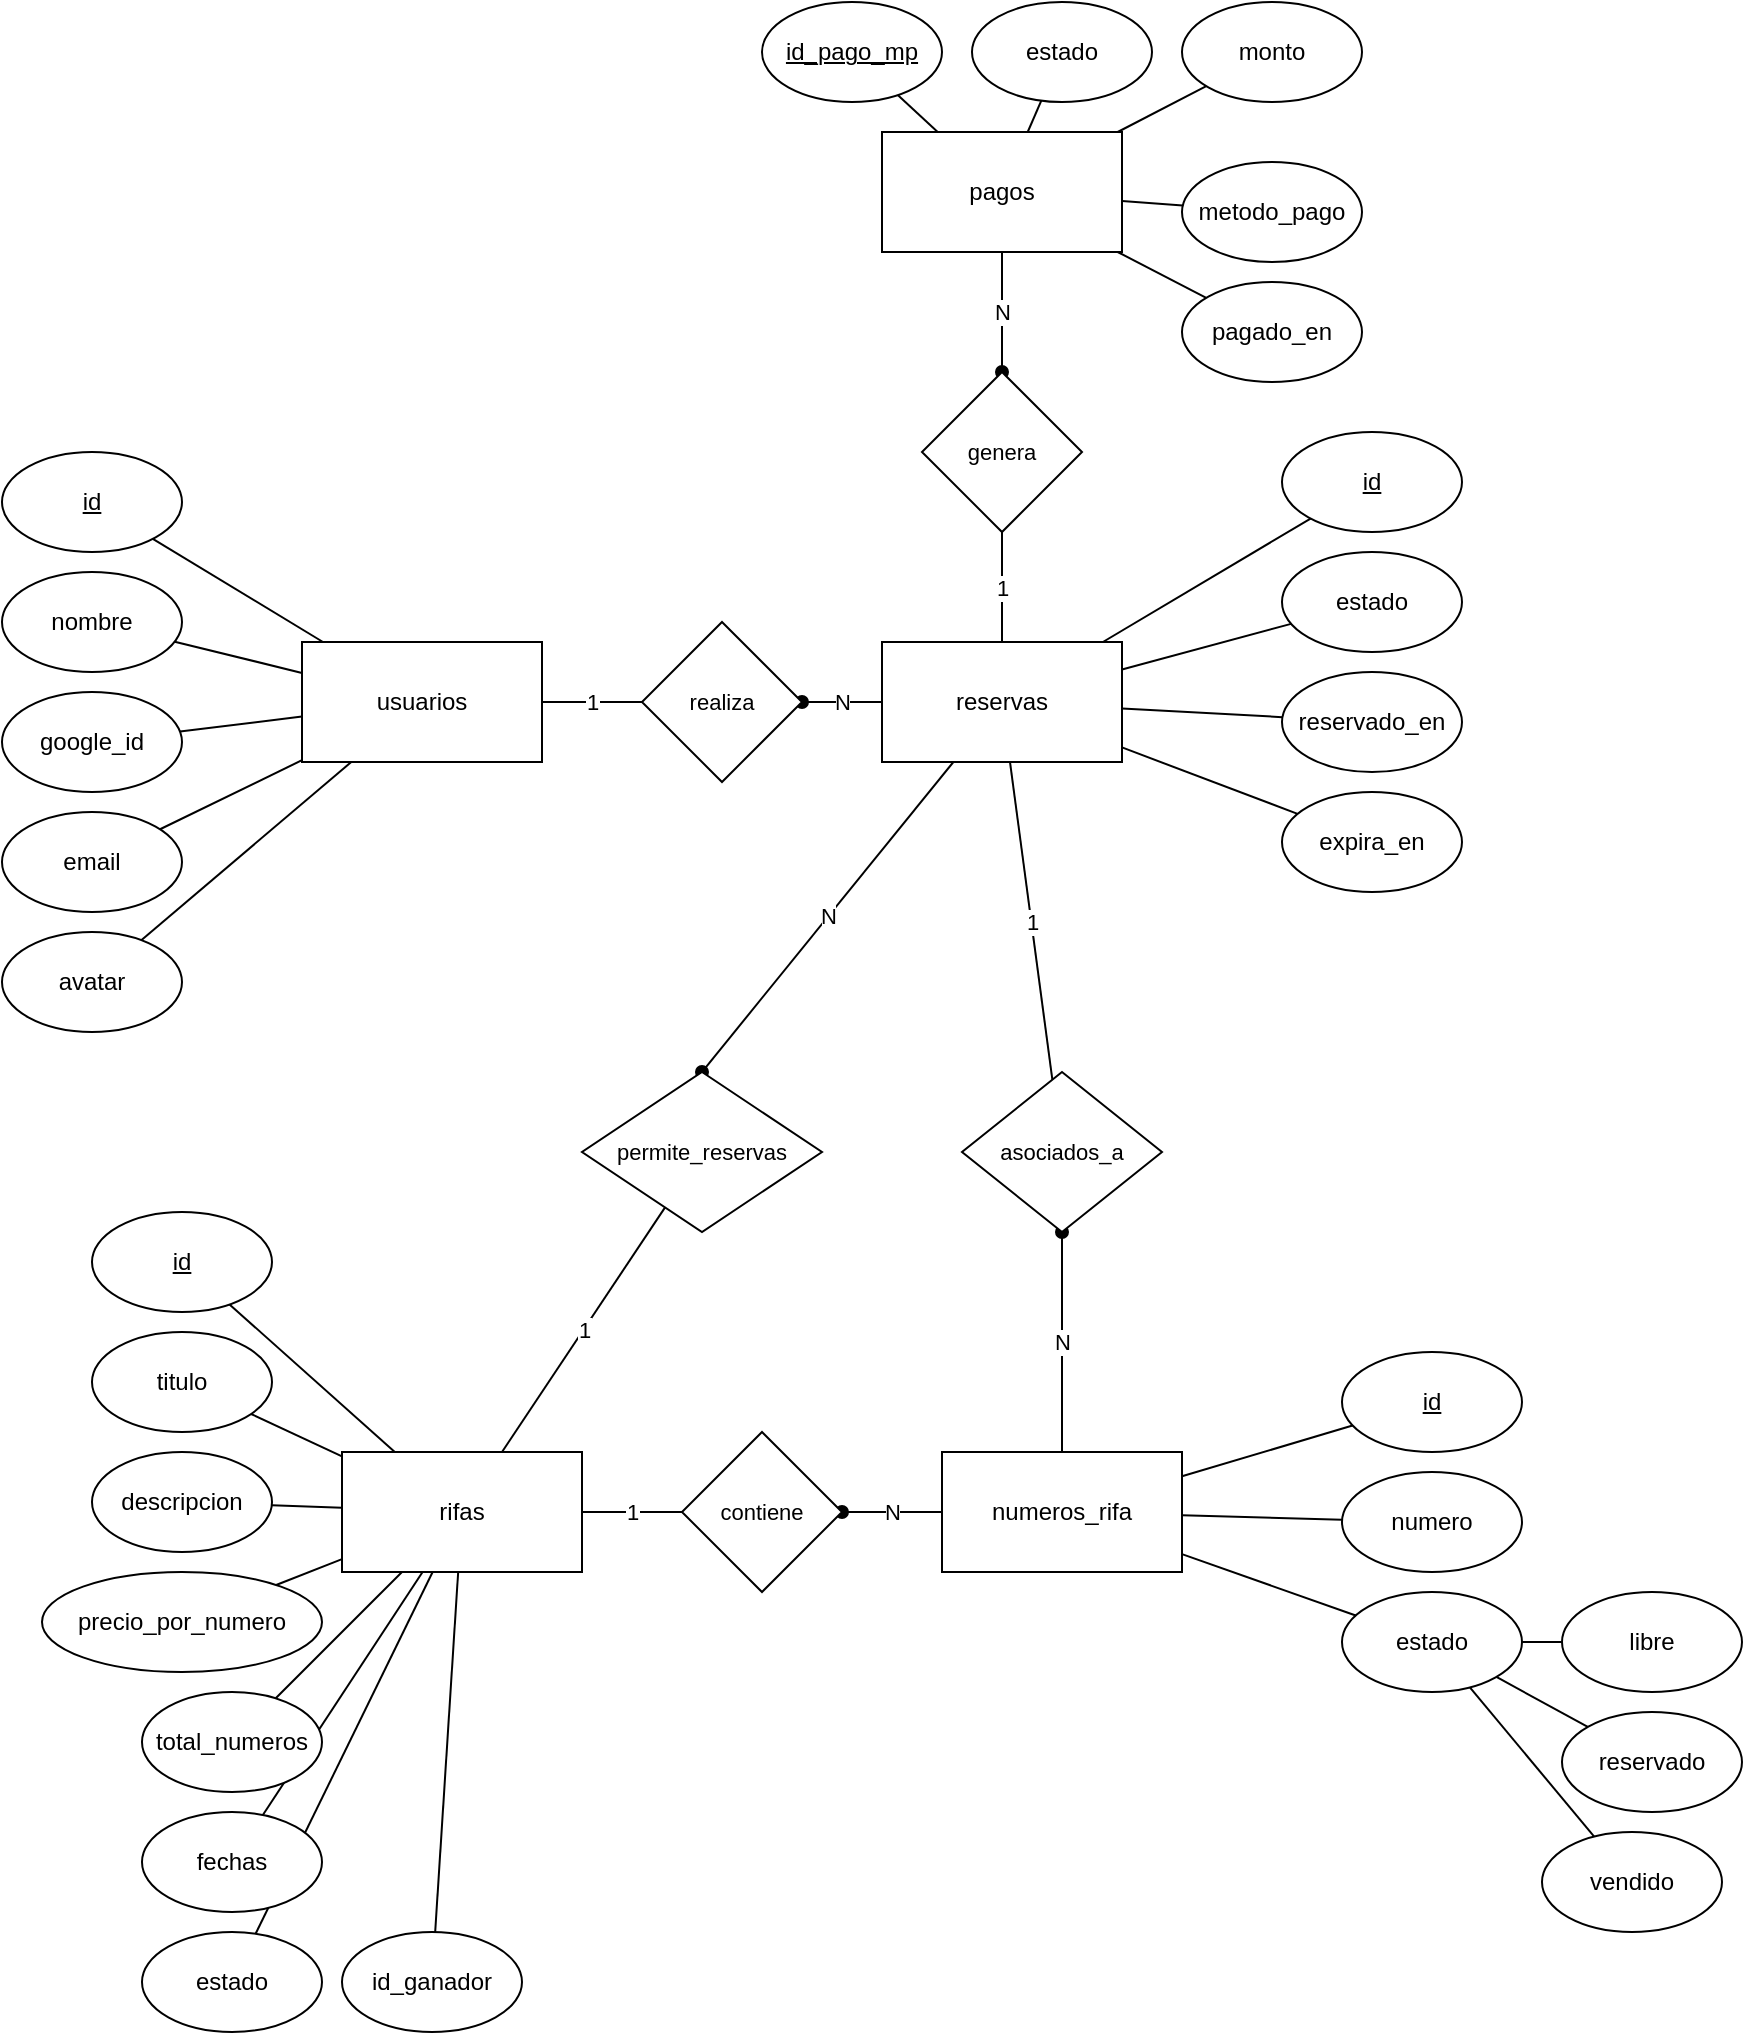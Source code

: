 <mxfile version="27.0.2">
  <diagram name="Página-1" id="g1Bk9jPLJ0UDbkkC6ORk">
    <mxGraphModel dx="727" dy="1610" grid="1" gridSize="10" guides="1" tooltips="1" connect="1" arrows="1" fold="1" page="1" pageScale="1" pageWidth="827" pageHeight="1169" math="0" shadow="0">
      <root>
        <mxCell id="0" />
        <mxCell id="1" parent="0" />
        <mxCell id="PIqyHLtoEeau26eMTD7V-37" value="1" style="edgeStyle=none;shape=connector;rounded=0;orthogonalLoop=1;jettySize=auto;html=1;strokeColor=default;align=center;verticalAlign=middle;fontFamily=Helvetica;fontSize=11;fontColor=default;labelBackgroundColor=default;startFill=0;endArrow=none;" parent="1" source="PIqyHLtoEeau26eMTD7V-1" target="PIqyHLtoEeau26eMTD7V-36" edge="1">
          <mxGeometry relative="1" as="geometry" />
        </mxCell>
        <mxCell id="PIqyHLtoEeau26eMTD7V-1" value="usuarios" style="rounded=0;whiteSpace=wrap;html=1;" parent="1" vertex="1">
          <mxGeometry x="190" y="-15" width="120" height="60" as="geometry" />
        </mxCell>
        <mxCell id="PIqyHLtoEeau26eMTD7V-44" value="1" style="edgeStyle=none;shape=connector;rounded=0;orthogonalLoop=1;jettySize=auto;html=1;strokeColor=default;align=center;verticalAlign=middle;fontFamily=Helvetica;fontSize=11;fontColor=default;labelBackgroundColor=default;startFill=0;endArrow=none;" parent="1" source="PIqyHLtoEeau26eMTD7V-2" target="PIqyHLtoEeau26eMTD7V-43" edge="1">
          <mxGeometry relative="1" as="geometry" />
        </mxCell>
        <mxCell id="PIqyHLtoEeau26eMTD7V-47" style="edgeStyle=none;shape=connector;rounded=0;orthogonalLoop=1;jettySize=auto;html=1;strokeColor=default;align=center;verticalAlign=middle;fontFamily=Helvetica;fontSize=11;fontColor=default;labelBackgroundColor=default;startFill=0;endArrow=none;" parent="1" source="PIqyHLtoEeau26eMTD7V-2" target="PIqyHLtoEeau26eMTD7V-14" edge="1">
          <mxGeometry relative="1" as="geometry" />
        </mxCell>
        <mxCell id="PIqyHLtoEeau26eMTD7V-48" style="edgeStyle=none;shape=connector;rounded=0;orthogonalLoop=1;jettySize=auto;html=1;strokeColor=default;align=center;verticalAlign=middle;fontFamily=Helvetica;fontSize=11;fontColor=default;labelBackgroundColor=default;startFill=0;endArrow=none;" parent="1" source="PIqyHLtoEeau26eMTD7V-2" target="PIqyHLtoEeau26eMTD7V-16" edge="1">
          <mxGeometry relative="1" as="geometry">
            <mxPoint x="110" y="418.143" as="sourcePoint" />
          </mxGeometry>
        </mxCell>
        <mxCell id="PIqyHLtoEeau26eMTD7V-49" style="edgeStyle=none;shape=connector;rounded=0;orthogonalLoop=1;jettySize=auto;html=1;strokeColor=default;align=center;verticalAlign=middle;fontFamily=Helvetica;fontSize=11;fontColor=default;labelBackgroundColor=default;startFill=0;endArrow=none;" parent="1" source="PIqyHLtoEeau26eMTD7V-2" target="PIqyHLtoEeau26eMTD7V-17" edge="1">
          <mxGeometry relative="1" as="geometry">
            <mxPoint x="110" y="437.46" as="sourcePoint" />
          </mxGeometry>
        </mxCell>
        <mxCell id="PIqyHLtoEeau26eMTD7V-50" style="edgeStyle=none;shape=connector;rounded=0;orthogonalLoop=1;jettySize=auto;html=1;strokeColor=default;align=center;verticalAlign=middle;fontFamily=Helvetica;fontSize=11;fontColor=default;labelBackgroundColor=default;startFill=0;endArrow=none;" parent="1" source="PIqyHLtoEeau26eMTD7V-2" target="PIqyHLtoEeau26eMTD7V-18" edge="1">
          <mxGeometry relative="1" as="geometry" />
        </mxCell>
        <mxCell id="PIqyHLtoEeau26eMTD7V-51" style="edgeStyle=none;shape=connector;rounded=0;orthogonalLoop=1;jettySize=auto;html=1;strokeColor=default;align=center;verticalAlign=middle;fontFamily=Helvetica;fontSize=11;fontColor=default;labelBackgroundColor=default;startFill=0;endArrow=none;" parent="1" source="PIqyHLtoEeau26eMTD7V-2" target="PIqyHLtoEeau26eMTD7V-19" edge="1">
          <mxGeometry relative="1" as="geometry" />
        </mxCell>
        <mxCell id="PIqyHLtoEeau26eMTD7V-52" style="edgeStyle=none;shape=connector;rounded=0;orthogonalLoop=1;jettySize=auto;html=1;strokeColor=default;align=center;verticalAlign=middle;fontFamily=Helvetica;fontSize=11;fontColor=default;labelBackgroundColor=default;startFill=0;endArrow=none;" parent="1" source="PIqyHLtoEeau26eMTD7V-2" target="PIqyHLtoEeau26eMTD7V-20" edge="1">
          <mxGeometry relative="1" as="geometry" />
        </mxCell>
        <mxCell id="PIqyHLtoEeau26eMTD7V-63" value="1" style="edgeStyle=none;shape=connector;rounded=0;orthogonalLoop=1;jettySize=auto;html=1;strokeColor=default;align=center;verticalAlign=middle;fontFamily=Helvetica;fontSize=11;fontColor=default;labelBackgroundColor=default;startFill=0;endArrow=none;" parent="1" source="PIqyHLtoEeau26eMTD7V-2" target="PIqyHLtoEeau26eMTD7V-62" edge="1">
          <mxGeometry relative="1" as="geometry" />
        </mxCell>
        <mxCell id="PIqyHLtoEeau26eMTD7V-2" value="rifas" style="rounded=0;whiteSpace=wrap;html=1;" parent="1" vertex="1">
          <mxGeometry x="210" y="390" width="120" height="60" as="geometry" />
        </mxCell>
        <mxCell id="PIqyHLtoEeau26eMTD7V-45" value="N" style="edgeStyle=none;shape=connector;rounded=0;orthogonalLoop=1;jettySize=auto;html=1;strokeColor=default;align=center;verticalAlign=middle;fontFamily=Helvetica;fontSize=11;fontColor=default;labelBackgroundColor=default;startFill=0;endArrow=oval;startArrow=none;endFill=1;" parent="1" source="PIqyHLtoEeau26eMTD7V-3" target="PIqyHLtoEeau26eMTD7V-43" edge="1">
          <mxGeometry relative="1" as="geometry" />
        </mxCell>
        <mxCell id="PIqyHLtoEeau26eMTD7V-66" value="N" style="edgeStyle=none;shape=connector;rounded=0;orthogonalLoop=1;jettySize=auto;html=1;strokeColor=default;align=center;verticalAlign=middle;fontFamily=Helvetica;fontSize=11;fontColor=default;labelBackgroundColor=default;startFill=0;endArrow=oval;startArrow=none;endFill=1;" parent="1" source="PIqyHLtoEeau26eMTD7V-3" target="PIqyHLtoEeau26eMTD7V-65" edge="1">
          <mxGeometry relative="1" as="geometry" />
        </mxCell>
        <mxCell id="PIqyHLtoEeau26eMTD7V-3" value="numeros_rifa" style="rounded=0;whiteSpace=wrap;html=1;" parent="1" vertex="1">
          <mxGeometry x="510" y="390" width="120" height="60" as="geometry" />
        </mxCell>
        <mxCell id="PIqyHLtoEeau26eMTD7V-39" style="edgeStyle=none;shape=connector;rounded=0;orthogonalLoop=1;jettySize=auto;html=1;strokeColor=default;align=center;verticalAlign=middle;fontFamily=Helvetica;fontSize=11;fontColor=default;labelBackgroundColor=default;startFill=0;endArrow=none;" parent="1" source="PIqyHLtoEeau26eMTD7V-4" target="PIqyHLtoEeau26eMTD7V-23" edge="1">
          <mxGeometry relative="1" as="geometry" />
        </mxCell>
        <mxCell id="PIqyHLtoEeau26eMTD7V-40" style="edgeStyle=none;shape=connector;rounded=0;orthogonalLoop=1;jettySize=auto;html=1;strokeColor=default;align=center;verticalAlign=middle;fontFamily=Helvetica;fontSize=11;fontColor=default;labelBackgroundColor=default;startFill=0;endArrow=none;" parent="1" source="PIqyHLtoEeau26eMTD7V-4" target="PIqyHLtoEeau26eMTD7V-24" edge="1">
          <mxGeometry relative="1" as="geometry" />
        </mxCell>
        <mxCell id="PIqyHLtoEeau26eMTD7V-41" style="edgeStyle=none;shape=connector;rounded=0;orthogonalLoop=1;jettySize=auto;html=1;strokeColor=default;align=center;verticalAlign=middle;fontFamily=Helvetica;fontSize=11;fontColor=default;labelBackgroundColor=default;startFill=0;endArrow=none;" parent="1" source="PIqyHLtoEeau26eMTD7V-4" target="PIqyHLtoEeau26eMTD7V-25" edge="1">
          <mxGeometry relative="1" as="geometry" />
        </mxCell>
        <mxCell id="PIqyHLtoEeau26eMTD7V-4" value="r&lt;span style=&quot;background-color: transparent; color: light-dark(rgb(0, 0, 0), rgb(255, 255, 255));&quot;&gt;eservas&lt;/span&gt;" style="rounded=0;whiteSpace=wrap;html=1;" parent="1" vertex="1">
          <mxGeometry x="480" y="-15" width="120" height="60" as="geometry" />
        </mxCell>
        <mxCell id="PIqyHLtoEeau26eMTD7V-74" value="N" style="edgeStyle=none;shape=connector;rounded=0;orthogonalLoop=1;jettySize=auto;html=1;entryX=0.5;entryY=0;entryDx=0;entryDy=0;strokeColor=default;align=center;verticalAlign=middle;fontFamily=Helvetica;fontSize=11;fontColor=default;labelBackgroundColor=default;startFill=0;endArrow=oval;endFill=1;" parent="1" source="PIqyHLtoEeau26eMTD7V-6" target="PIqyHLtoEeau26eMTD7V-73" edge="1">
          <mxGeometry relative="1" as="geometry" />
        </mxCell>
        <mxCell id="PIqyHLtoEeau26eMTD7V-6" value="pagos" style="rounded=0;whiteSpace=wrap;html=1;" parent="1" vertex="1">
          <mxGeometry x="480" y="-270" width="120" height="60" as="geometry" />
        </mxCell>
        <mxCell id="PIqyHLtoEeau26eMTD7V-32" style="rounded=0;orthogonalLoop=1;jettySize=auto;html=1;endArrow=none;startFill=0;" parent="1" source="PIqyHLtoEeau26eMTD7V-8" target="PIqyHLtoEeau26eMTD7V-1" edge="1">
          <mxGeometry relative="1" as="geometry" />
        </mxCell>
        <mxCell id="PIqyHLtoEeau26eMTD7V-8" value="nombre" style="ellipse;whiteSpace=wrap;html=1;" parent="1" vertex="1">
          <mxGeometry x="40" y="-50" width="90" height="50" as="geometry" />
        </mxCell>
        <mxCell id="PIqyHLtoEeau26eMTD7V-34" style="edgeStyle=none;shape=connector;rounded=0;orthogonalLoop=1;jettySize=auto;html=1;strokeColor=default;align=center;verticalAlign=middle;fontFamily=Helvetica;fontSize=11;fontColor=default;labelBackgroundColor=default;startFill=0;endArrow=none;" parent="1" source="PIqyHLtoEeau26eMTD7V-9" target="PIqyHLtoEeau26eMTD7V-1" edge="1">
          <mxGeometry relative="1" as="geometry" />
        </mxCell>
        <mxCell id="PIqyHLtoEeau26eMTD7V-9" value="email" style="ellipse;whiteSpace=wrap;html=1;" parent="1" vertex="1">
          <mxGeometry x="40" y="70" width="90" height="50" as="geometry" />
        </mxCell>
        <mxCell id="PIqyHLtoEeau26eMTD7V-33" style="edgeStyle=none;shape=connector;rounded=0;orthogonalLoop=1;jettySize=auto;html=1;strokeColor=default;align=center;verticalAlign=middle;fontFamily=Helvetica;fontSize=11;fontColor=default;labelBackgroundColor=default;startFill=0;endArrow=none;" parent="1" source="PIqyHLtoEeau26eMTD7V-10" target="PIqyHLtoEeau26eMTD7V-1" edge="1">
          <mxGeometry relative="1" as="geometry" />
        </mxCell>
        <mxCell id="PIqyHLtoEeau26eMTD7V-10" value="google_id" style="ellipse;whiteSpace=wrap;html=1;" parent="1" vertex="1">
          <mxGeometry x="40" y="10" width="90" height="50" as="geometry" />
        </mxCell>
        <mxCell id="PIqyHLtoEeau26eMTD7V-35" style="edgeStyle=none;shape=connector;rounded=0;orthogonalLoop=1;jettySize=auto;html=1;strokeColor=default;align=center;verticalAlign=middle;fontFamily=Helvetica;fontSize=11;fontColor=default;labelBackgroundColor=default;startFill=0;endArrow=none;" parent="1" source="PIqyHLtoEeau26eMTD7V-11" target="PIqyHLtoEeau26eMTD7V-1" edge="1">
          <mxGeometry relative="1" as="geometry" />
        </mxCell>
        <mxCell id="PIqyHLtoEeau26eMTD7V-11" value="avatar" style="ellipse;whiteSpace=wrap;html=1;" parent="1" vertex="1">
          <mxGeometry x="40" y="130" width="90" height="50" as="geometry" />
        </mxCell>
        <mxCell id="PIqyHLtoEeau26eMTD7V-31" style="rounded=0;orthogonalLoop=1;jettySize=auto;html=1;endArrow=none;startFill=0;" parent="1" source="PIqyHLtoEeau26eMTD7V-12" target="PIqyHLtoEeau26eMTD7V-1" edge="1">
          <mxGeometry relative="1" as="geometry" />
        </mxCell>
        <mxCell id="PIqyHLtoEeau26eMTD7V-12" value="&lt;u&gt;id&lt;/u&gt;" style="ellipse;whiteSpace=wrap;html=1;" parent="1" vertex="1">
          <mxGeometry x="40" y="-110" width="90" height="50" as="geometry" />
        </mxCell>
        <mxCell id="PIqyHLtoEeau26eMTD7V-14" value="&lt;u&gt;id&lt;/u&gt;" style="ellipse;whiteSpace=wrap;html=1;" parent="1" vertex="1">
          <mxGeometry x="85" y="270" width="90" height="50" as="geometry" />
        </mxCell>
        <mxCell id="PIqyHLtoEeau26eMTD7V-53" style="edgeStyle=none;shape=connector;rounded=0;orthogonalLoop=1;jettySize=auto;html=1;strokeColor=default;align=center;verticalAlign=middle;fontFamily=Helvetica;fontSize=11;fontColor=default;labelBackgroundColor=default;startFill=0;endArrow=none;" parent="1" source="PIqyHLtoEeau26eMTD7V-15" target="PIqyHLtoEeau26eMTD7V-2" edge="1">
          <mxGeometry relative="1" as="geometry">
            <mxPoint x="110" y="396.364" as="targetPoint" />
          </mxGeometry>
        </mxCell>
        <mxCell id="PIqyHLtoEeau26eMTD7V-15" value="titulo" style="ellipse;whiteSpace=wrap;html=1;" parent="1" vertex="1">
          <mxGeometry x="85" y="330" width="90" height="50" as="geometry" />
        </mxCell>
        <mxCell id="PIqyHLtoEeau26eMTD7V-16" value="descripcion" style="ellipse;whiteSpace=wrap;html=1;" parent="1" vertex="1">
          <mxGeometry x="85" y="390" width="90" height="50" as="geometry" />
        </mxCell>
        <mxCell id="PIqyHLtoEeau26eMTD7V-17" value="precio_por_numero" style="ellipse;whiteSpace=wrap;html=1;" parent="1" vertex="1">
          <mxGeometry x="60" y="450" width="140" height="50" as="geometry" />
        </mxCell>
        <mxCell id="PIqyHLtoEeau26eMTD7V-18" value="total_numeros" style="ellipse;whiteSpace=wrap;html=1;" parent="1" vertex="1">
          <mxGeometry x="110" y="510" width="90" height="50" as="geometry" />
        </mxCell>
        <mxCell id="PIqyHLtoEeau26eMTD7V-19" value="fechas&lt;span style=&quot;color: rgba(0, 0, 0, 0); font-family: monospace; font-size: 0px; text-align: start; text-wrap-mode: nowrap;&quot;&gt;%3CmxGraphModel%3E%3Croot%3E%3CmxCell%20id%3D%220%22%2F%3E%3CmxCell%20id%3D%221%22%20parent%3D%220%22%2F%3E%3CmxCell%20id%3D%222%22%20value%3D%22id%22%20style%3D%22ellipse%3BwhiteSpace%3Dwrap%3Bhtml%3D1%3B%22%20vertex%3D%221%22%20parent%3D%221%22%3E%3CmxGeometry%20x%3D%22170%22%20y%3D%22360%22%20width%3D%2290%22%20height%3D%2250%22%20as%3D%22geometry%22%2F%3E%3C%2FmxCell%3E%3C%2Froot%3E%3C%2FmxGraphModel%3E&lt;/span&gt;" style="ellipse;whiteSpace=wrap;html=1;" parent="1" vertex="1">
          <mxGeometry x="110" y="570" width="90" height="50" as="geometry" />
        </mxCell>
        <mxCell id="PIqyHLtoEeau26eMTD7V-20" value="estado" style="ellipse;whiteSpace=wrap;html=1;" parent="1" vertex="1">
          <mxGeometry x="110" y="630" width="90" height="50" as="geometry" />
        </mxCell>
        <mxCell id="PIqyHLtoEeau26eMTD7V-61" style="edgeStyle=none;shape=connector;rounded=0;orthogonalLoop=1;jettySize=auto;html=1;strokeColor=default;align=center;verticalAlign=middle;fontFamily=Helvetica;fontSize=11;fontColor=default;labelBackgroundColor=default;startFill=0;endArrow=none;" parent="1" source="PIqyHLtoEeau26eMTD7V-21" target="PIqyHLtoEeau26eMTD7V-3" edge="1">
          <mxGeometry relative="1" as="geometry" />
        </mxCell>
        <mxCell id="PIqyHLtoEeau26eMTD7V-21" value="numero" style="ellipse;whiteSpace=wrap;html=1;" parent="1" vertex="1">
          <mxGeometry x="710" y="400" width="90" height="50" as="geometry" />
        </mxCell>
        <mxCell id="PIqyHLtoEeau26eMTD7V-57" style="edgeStyle=none;shape=connector;rounded=0;orthogonalLoop=1;jettySize=auto;html=1;strokeColor=default;align=center;verticalAlign=middle;fontFamily=Helvetica;fontSize=11;fontColor=default;labelBackgroundColor=default;startFill=0;endArrow=none;" parent="1" source="PIqyHLtoEeau26eMTD7V-22" target="PIqyHLtoEeau26eMTD7V-54" edge="1">
          <mxGeometry relative="1" as="geometry" />
        </mxCell>
        <mxCell id="PIqyHLtoEeau26eMTD7V-58" style="edgeStyle=none;shape=connector;rounded=0;orthogonalLoop=1;jettySize=auto;html=1;strokeColor=default;align=center;verticalAlign=middle;fontFamily=Helvetica;fontSize=11;fontColor=default;labelBackgroundColor=default;startFill=0;endArrow=none;" parent="1" source="PIqyHLtoEeau26eMTD7V-22" target="PIqyHLtoEeau26eMTD7V-55" edge="1">
          <mxGeometry relative="1" as="geometry" />
        </mxCell>
        <mxCell id="PIqyHLtoEeau26eMTD7V-59" style="edgeStyle=none;shape=connector;rounded=0;orthogonalLoop=1;jettySize=auto;html=1;strokeColor=default;align=center;verticalAlign=middle;fontFamily=Helvetica;fontSize=11;fontColor=default;labelBackgroundColor=default;startFill=0;endArrow=none;" parent="1" source="PIqyHLtoEeau26eMTD7V-22" target="PIqyHLtoEeau26eMTD7V-56" edge="1">
          <mxGeometry relative="1" as="geometry" />
        </mxCell>
        <mxCell id="PIqyHLtoEeau26eMTD7V-22" value="estado" style="ellipse;whiteSpace=wrap;html=1;" parent="1" vertex="1">
          <mxGeometry x="710" y="460" width="90" height="50" as="geometry" />
        </mxCell>
        <mxCell id="PIqyHLtoEeau26eMTD7V-23" value="estado&lt;span style=&quot;color: rgba(0, 0, 0, 0); font-family: monospace; font-size: 0px; text-align: start; text-wrap-mode: nowrap;&quot;&gt;%3CmxGraphModel%3E%3Croot%3E%3CmxCell%20id%3D%220%22%2F%3E%3CmxCell%20id%3D%221%22%20parent%3D%220%22%2F%3E%3CmxCell%20id%3D%222%22%20value%3D%22numero%22%20style%3D%22ellipse%3BwhiteSpace%3Dwrap%3Bhtml%3D1%3B%22%20vertex%3D%221%22%20parent%3D%221%22%3E%3CmxGeometry%20x%3D%22570%22%20y%3D%22470%22%20width%3D%2290%22%20height%3D%2250%22%20as%3D%22geometry%22%2F%3E%3C%2FmxCell%3E%3C%2Froot%3E%3C%2FmxGraphModel%3E&lt;/span&gt;" style="ellipse;whiteSpace=wrap;html=1;" parent="1" vertex="1">
          <mxGeometry x="680" y="-60" width="90" height="50" as="geometry" />
        </mxCell>
        <mxCell id="PIqyHLtoEeau26eMTD7V-24" value="reservado_en" style="ellipse;whiteSpace=wrap;html=1;" parent="1" vertex="1">
          <mxGeometry x="680" width="90" height="50" as="geometry" />
        </mxCell>
        <mxCell id="PIqyHLtoEeau26eMTD7V-25" value="expira_en" style="ellipse;whiteSpace=wrap;html=1;" parent="1" vertex="1">
          <mxGeometry x="680" y="60" width="90" height="50" as="geometry" />
        </mxCell>
        <mxCell id="PIqyHLtoEeau26eMTD7V-68" style="edgeStyle=none;shape=connector;rounded=0;orthogonalLoop=1;jettySize=auto;html=1;strokeColor=default;align=center;verticalAlign=middle;fontFamily=Helvetica;fontSize=11;fontColor=default;labelBackgroundColor=default;startFill=0;endArrow=none;" parent="1" source="PIqyHLtoEeau26eMTD7V-26" target="PIqyHLtoEeau26eMTD7V-6" edge="1">
          <mxGeometry relative="1" as="geometry">
            <mxPoint x="670" y="-378.621" as="targetPoint" />
          </mxGeometry>
        </mxCell>
        <mxCell id="PIqyHLtoEeau26eMTD7V-26" value="&lt;u&gt;id_pago_mp&lt;/u&gt;" style="ellipse;whiteSpace=wrap;html=1;" parent="1" vertex="1">
          <mxGeometry x="420" y="-335" width="90" height="50" as="geometry" />
        </mxCell>
        <mxCell id="PIqyHLtoEeau26eMTD7V-69" style="edgeStyle=none;shape=connector;rounded=0;orthogonalLoop=1;jettySize=auto;html=1;strokeColor=default;align=center;verticalAlign=middle;fontFamily=Helvetica;fontSize=11;fontColor=default;labelBackgroundColor=default;startFill=0;endArrow=none;" parent="1" source="PIqyHLtoEeau26eMTD7V-27" target="PIqyHLtoEeau26eMTD7V-6" edge="1">
          <mxGeometry relative="1" as="geometry">
            <mxPoint x="670" y="-353.793" as="targetPoint" />
          </mxGeometry>
        </mxCell>
        <mxCell id="PIqyHLtoEeau26eMTD7V-27" value="estado" style="ellipse;whiteSpace=wrap;html=1;" parent="1" vertex="1">
          <mxGeometry x="525" y="-335" width="90" height="50" as="geometry" />
        </mxCell>
        <mxCell id="PIqyHLtoEeau26eMTD7V-70" style="edgeStyle=none;shape=connector;rounded=0;orthogonalLoop=1;jettySize=auto;html=1;strokeColor=default;align=center;verticalAlign=middle;fontFamily=Helvetica;fontSize=11;fontColor=default;labelBackgroundColor=default;startFill=0;endArrow=none;" parent="1" source="PIqyHLtoEeau26eMTD7V-28" target="PIqyHLtoEeau26eMTD7V-6" edge="1">
          <mxGeometry relative="1" as="geometry" />
        </mxCell>
        <mxCell id="PIqyHLtoEeau26eMTD7V-28" value="monto" style="ellipse;whiteSpace=wrap;html=1;" parent="1" vertex="1">
          <mxGeometry x="630" y="-335" width="90" height="50" as="geometry" />
        </mxCell>
        <mxCell id="PIqyHLtoEeau26eMTD7V-71" style="edgeStyle=none;shape=connector;rounded=0;orthogonalLoop=1;jettySize=auto;html=1;strokeColor=default;align=center;verticalAlign=middle;fontFamily=Helvetica;fontSize=11;fontColor=default;labelBackgroundColor=default;startFill=0;endArrow=none;" parent="1" source="PIqyHLtoEeau26eMTD7V-29" target="PIqyHLtoEeau26eMTD7V-6" edge="1">
          <mxGeometry relative="1" as="geometry" />
        </mxCell>
        <mxCell id="PIqyHLtoEeau26eMTD7V-29" value="metodo_pago" style="ellipse;whiteSpace=wrap;html=1;" parent="1" vertex="1">
          <mxGeometry x="630" y="-255" width="90" height="50" as="geometry" />
        </mxCell>
        <mxCell id="PIqyHLtoEeau26eMTD7V-72" style="edgeStyle=none;shape=connector;rounded=0;orthogonalLoop=1;jettySize=auto;html=1;strokeColor=default;align=center;verticalAlign=middle;fontFamily=Helvetica;fontSize=11;fontColor=default;labelBackgroundColor=default;startFill=0;endArrow=none;" parent="1" source="PIqyHLtoEeau26eMTD7V-30" target="PIqyHLtoEeau26eMTD7V-6" edge="1">
          <mxGeometry relative="1" as="geometry" />
        </mxCell>
        <mxCell id="PIqyHLtoEeau26eMTD7V-30" value="pagado_en" style="ellipse;whiteSpace=wrap;html=1;" parent="1" vertex="1">
          <mxGeometry x="630" y="-195" width="90" height="50" as="geometry" />
        </mxCell>
        <mxCell id="PIqyHLtoEeau26eMTD7V-38" value="N" style="edgeStyle=none;shape=connector;rounded=0;orthogonalLoop=1;jettySize=auto;html=1;strokeColor=default;align=center;verticalAlign=middle;fontFamily=Helvetica;fontSize=11;fontColor=default;labelBackgroundColor=default;startFill=1;endArrow=none;startArrow=oval;" parent="1" source="PIqyHLtoEeau26eMTD7V-36" target="PIqyHLtoEeau26eMTD7V-4" edge="1">
          <mxGeometry relative="1" as="geometry" />
        </mxCell>
        <mxCell id="PIqyHLtoEeau26eMTD7V-36" value="realiza" style="rhombus;whiteSpace=wrap;html=1;fontFamily=Helvetica;fontSize=11;fontColor=default;labelBackgroundColor=default;" parent="1" vertex="1">
          <mxGeometry x="360" y="-25" width="80" height="80" as="geometry" />
        </mxCell>
        <mxCell id="PIqyHLtoEeau26eMTD7V-43" value="contiene" style="rhombus;whiteSpace=wrap;html=1;fontFamily=Helvetica;fontSize=11;fontColor=default;labelBackgroundColor=default;" parent="1" vertex="1">
          <mxGeometry x="380" y="380" width="80" height="80" as="geometry" />
        </mxCell>
        <mxCell id="PIqyHLtoEeau26eMTD7V-54" value="libre" style="ellipse;whiteSpace=wrap;html=1;" parent="1" vertex="1">
          <mxGeometry x="820" y="460" width="90" height="50" as="geometry" />
        </mxCell>
        <mxCell id="PIqyHLtoEeau26eMTD7V-55" value="reservado" style="ellipse;whiteSpace=wrap;html=1;" parent="1" vertex="1">
          <mxGeometry x="820" y="520" width="90" height="50" as="geometry" />
        </mxCell>
        <mxCell id="PIqyHLtoEeau26eMTD7V-56" value="vendido" style="ellipse;whiteSpace=wrap;html=1;" parent="1" vertex="1">
          <mxGeometry x="810" y="580" width="90" height="50" as="geometry" />
        </mxCell>
        <mxCell id="PIqyHLtoEeau26eMTD7V-60" style="edgeStyle=none;shape=connector;rounded=0;orthogonalLoop=1;jettySize=auto;html=1;strokeColor=default;align=center;verticalAlign=middle;fontFamily=Helvetica;fontSize=11;fontColor=default;labelBackgroundColor=default;startFill=0;endArrow=none;" parent="1" source="PIqyHLtoEeau26eMTD7V-22" target="PIqyHLtoEeau26eMTD7V-3" edge="1">
          <mxGeometry relative="1" as="geometry" />
        </mxCell>
        <mxCell id="PIqyHLtoEeau26eMTD7V-64" value="N" style="edgeStyle=none;shape=connector;rounded=0;orthogonalLoop=1;jettySize=auto;html=1;strokeColor=default;align=center;verticalAlign=middle;fontFamily=Helvetica;fontSize=11;fontColor=default;labelBackgroundColor=default;startFill=1;endArrow=none;endFill=1;startArrow=oval;exitX=0.5;exitY=0;exitDx=0;exitDy=0;" parent="1" source="PIqyHLtoEeau26eMTD7V-62" target="PIqyHLtoEeau26eMTD7V-4" edge="1">
          <mxGeometry relative="1" as="geometry" />
        </mxCell>
        <mxCell id="PIqyHLtoEeau26eMTD7V-62" value="permite_reservas" style="rhombus;whiteSpace=wrap;html=1;fontFamily=Helvetica;fontSize=11;fontColor=default;labelBackgroundColor=default;" parent="1" vertex="1">
          <mxGeometry x="330" y="200" width="120" height="80" as="geometry" />
        </mxCell>
        <mxCell id="PIqyHLtoEeau26eMTD7V-67" value="1" style="edgeStyle=none;shape=connector;rounded=0;orthogonalLoop=1;jettySize=auto;html=1;strokeColor=default;align=center;verticalAlign=middle;fontFamily=Helvetica;fontSize=11;fontColor=default;labelBackgroundColor=default;startFill=0;endArrow=none;" parent="1" source="PIqyHLtoEeau26eMTD7V-65" target="PIqyHLtoEeau26eMTD7V-4" edge="1">
          <mxGeometry relative="1" as="geometry" />
        </mxCell>
        <mxCell id="PIqyHLtoEeau26eMTD7V-65" value="asociados_a" style="rhombus;whiteSpace=wrap;html=1;fontFamily=Helvetica;fontSize=11;fontColor=default;labelBackgroundColor=default;" parent="1" vertex="1">
          <mxGeometry x="520" y="200" width="100" height="80" as="geometry" />
        </mxCell>
        <mxCell id="PIqyHLtoEeau26eMTD7V-75" value="1" style="edgeStyle=none;shape=connector;rounded=0;orthogonalLoop=1;jettySize=auto;html=1;strokeColor=default;align=center;verticalAlign=middle;fontFamily=Helvetica;fontSize=11;fontColor=default;labelBackgroundColor=default;startFill=0;endArrow=none;" parent="1" source="PIqyHLtoEeau26eMTD7V-73" target="PIqyHLtoEeau26eMTD7V-4" edge="1">
          <mxGeometry relative="1" as="geometry" />
        </mxCell>
        <mxCell id="PIqyHLtoEeau26eMTD7V-73" value="genera" style="rhombus;whiteSpace=wrap;html=1;fontFamily=Helvetica;fontSize=11;fontColor=default;labelBackgroundColor=default;" parent="1" vertex="1">
          <mxGeometry x="500" y="-150" width="80" height="80" as="geometry" />
        </mxCell>
        <mxCell id="PIqyHLtoEeau26eMTD7V-81" style="edgeStyle=none;shape=connector;rounded=0;orthogonalLoop=1;jettySize=auto;html=1;strokeColor=default;align=center;verticalAlign=middle;fontFamily=Helvetica;fontSize=11;fontColor=default;labelBackgroundColor=default;startFill=0;endArrow=none;" parent="1" source="PIqyHLtoEeau26eMTD7V-80" target="PIqyHLtoEeau26eMTD7V-2" edge="1">
          <mxGeometry relative="1" as="geometry" />
        </mxCell>
        <mxCell id="PIqyHLtoEeau26eMTD7V-80" value="id_ganador" style="ellipse;whiteSpace=wrap;html=1;" parent="1" vertex="1">
          <mxGeometry x="210" y="630" width="90" height="50" as="geometry" />
        </mxCell>
        <mxCell id="PIqyHLtoEeau26eMTD7V-86" style="edgeStyle=none;shape=connector;rounded=0;orthogonalLoop=1;jettySize=auto;html=1;strokeColor=default;align=center;verticalAlign=middle;fontFamily=Helvetica;fontSize=11;fontColor=default;labelBackgroundColor=default;startFill=0;endArrow=none;" parent="1" source="PIqyHLtoEeau26eMTD7V-85" target="PIqyHLtoEeau26eMTD7V-4" edge="1">
          <mxGeometry relative="1" as="geometry" />
        </mxCell>
        <mxCell id="PIqyHLtoEeau26eMTD7V-85" value="&lt;u&gt;id&lt;/u&gt;" style="ellipse;whiteSpace=wrap;html=1;" parent="1" vertex="1">
          <mxGeometry x="680" y="-120" width="90" height="50" as="geometry" />
        </mxCell>
        <mxCell id="PIqyHLtoEeau26eMTD7V-88" style="edgeStyle=none;shape=connector;rounded=0;orthogonalLoop=1;jettySize=auto;html=1;strokeColor=default;align=center;verticalAlign=middle;fontFamily=Helvetica;fontSize=11;fontColor=default;labelBackgroundColor=default;startFill=0;endArrow=none;" parent="1" source="PIqyHLtoEeau26eMTD7V-87" target="PIqyHLtoEeau26eMTD7V-3" edge="1">
          <mxGeometry relative="1" as="geometry" />
        </mxCell>
        <mxCell id="PIqyHLtoEeau26eMTD7V-87" value="&lt;u&gt;id&lt;/u&gt;" style="ellipse;whiteSpace=wrap;html=1;" parent="1" vertex="1">
          <mxGeometry x="710" y="340" width="90" height="50" as="geometry" />
        </mxCell>
      </root>
    </mxGraphModel>
  </diagram>
</mxfile>
